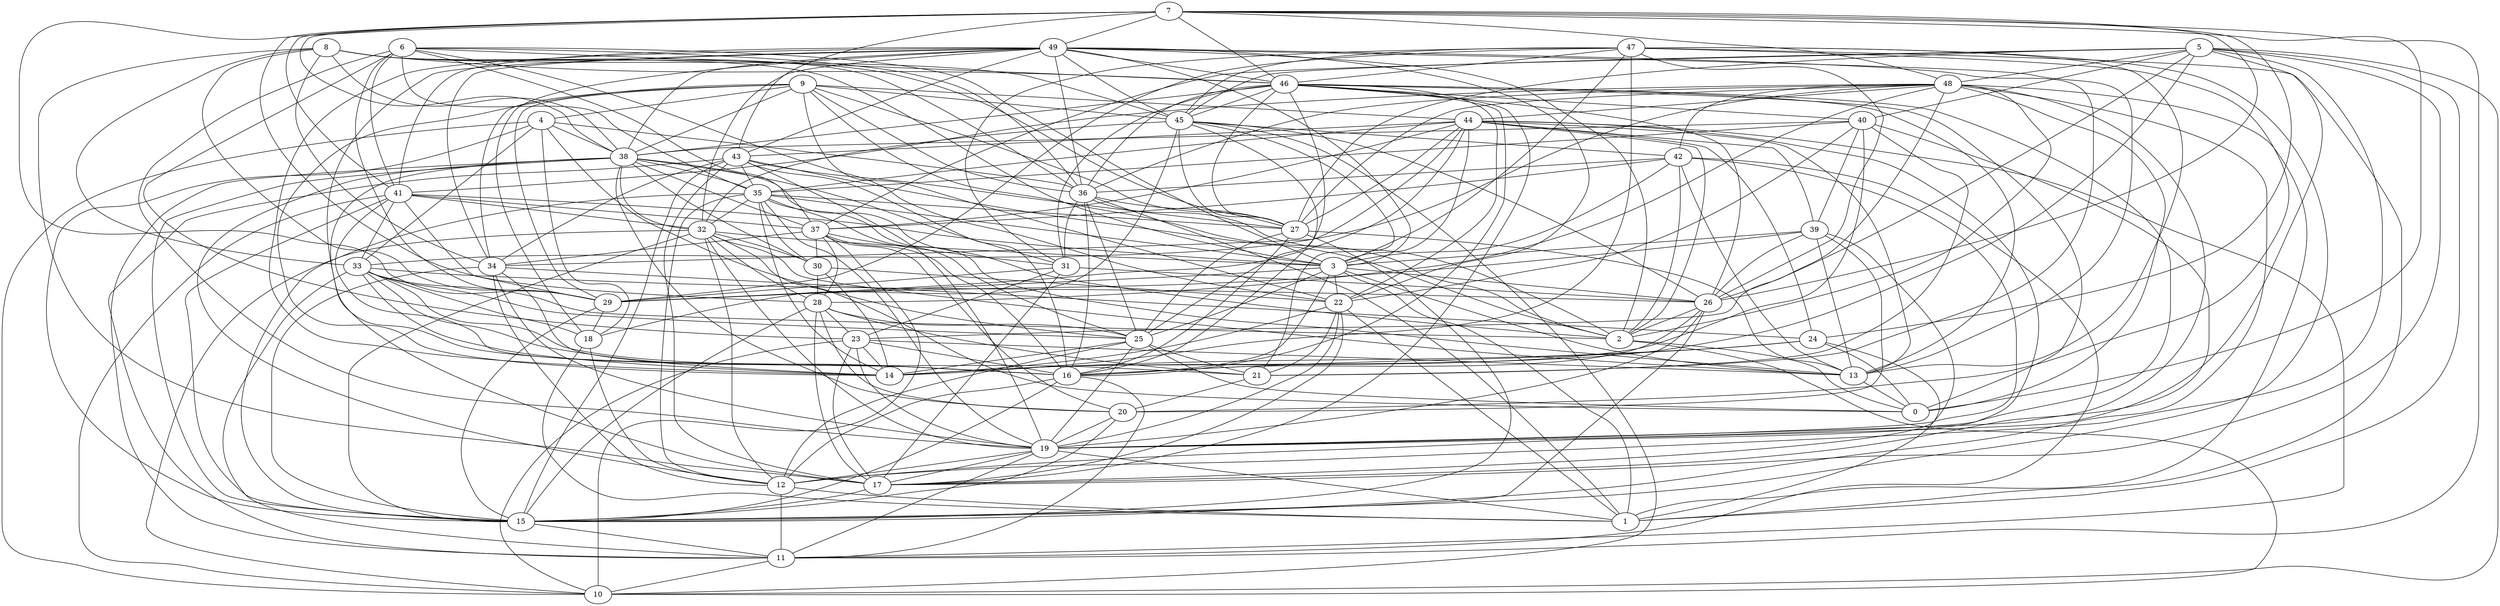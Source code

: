 digraph GG_graph {

subgraph G_graph {
edge [color = black]
"20" -> "19" [dir = none]
"24" -> "14" [dir = none]
"24" -> "0" [dir = none]
"24" -> "1" [dir = none]
"24" -> "16" [dir = none]
"29" -> "15" [dir = none]
"29" -> "18" [dir = none]
"18" -> "12" [dir = none]
"8" -> "36" [dir = none]
"8" -> "45" [dir = none]
"8" -> "38" [dir = none]
"8" -> "34" [dir = none]
"8" -> "29" [dir = none]
"8" -> "27" [dir = none]
"4" -> "33" [dir = none]
"4" -> "10" [dir = none]
"25" -> "19" [dir = none]
"22" -> "19" [dir = none]
"48" -> "1" [dir = none]
"48" -> "42" [dir = none]
"48" -> "19" [dir = none]
"48" -> "15" [dir = none]
"48" -> "0" [dir = none]
"33" -> "25" [dir = none]
"33" -> "16" [dir = none]
"33" -> "21" [dir = none]
"39" -> "17" [dir = none]
"39" -> "13" [dir = none]
"39" -> "20" [dir = none]
"39" -> "3" [dir = none]
"37" -> "10" [dir = none]
"37" -> "16" [dir = none]
"37" -> "30" [dir = none]
"37" -> "28" [dir = none]
"37" -> "31" [dir = none]
"37" -> "34" [dir = none]
"9" -> "38" [dir = none]
"9" -> "44" [dir = none]
"9" -> "36" [dir = none]
"9" -> "4" [dir = none]
"9" -> "45" [dir = none]
"9" -> "2" [dir = none]
"5" -> "26" [dir = none]
"5" -> "45" [dir = none]
"5" -> "14" [dir = none]
"35" -> "30" [dir = none]
"35" -> "3" [dir = none]
"35" -> "32" [dir = none]
"35" -> "12" [dir = none]
"27" -> "13" [dir = none]
"27" -> "15" [dir = none]
"27" -> "16" [dir = none]
"7" -> "38" [dir = none]
"7" -> "41" [dir = none]
"7" -> "29" [dir = none]
"7" -> "0" [dir = none]
"7" -> "11" [dir = none]
"7" -> "48" [dir = none]
"7" -> "46" [dir = none]
"42" -> "2" [dir = none]
"42" -> "11" [dir = none]
"42" -> "37" [dir = none]
"42" -> "36" [dir = none]
"49" -> "18" [dir = none]
"49" -> "3" [dir = none]
"49" -> "22" [dir = none]
"49" -> "36" [dir = none]
"49" -> "46" [dir = none]
"16" -> "15" [dir = none]
"16" -> "11" [dir = none]
"47" -> "20" [dir = none]
"47" -> "31" [dir = none]
"47" -> "15" [dir = none]
"47" -> "46" [dir = none]
"47" -> "3" [dir = none]
"43" -> "34" [dir = none]
"43" -> "11" [dir = none]
"43" -> "15" [dir = none]
"43" -> "27" [dir = none]
"43" -> "16" [dir = none]
"36" -> "25" [dir = none]
"36" -> "1" [dir = none]
"36" -> "2" [dir = none]
"36" -> "31" [dir = none]
"36" -> "27" [dir = none]
"36" -> "16" [dir = none]
"23" -> "19" [dir = none]
"23" -> "13" [dir = none]
"23" -> "17" [dir = none]
"23" -> "16" [dir = none]
"23" -> "14" [dir = none]
"23" -> "10" [dir = none]
"45" -> "32" [dir = none]
"45" -> "21" [dir = none]
"45" -> "18" [dir = none]
"45" -> "27" [dir = none]
"3" -> "29" [dir = none]
"3" -> "16" [dir = none]
"3" -> "1" [dir = none]
"6" -> "37" [dir = none]
"6" -> "3" [dir = none]
"6" -> "22" [dir = none]
"6" -> "23" [dir = none]
"30" -> "28" [dir = none]
"26" -> "15" [dir = none]
"26" -> "16" [dir = none]
"32" -> "3" [dir = none]
"32" -> "0" [dir = none]
"32" -> "15" [dir = none]
"32" -> "13" [dir = none]
"32" -> "12" [dir = none]
"32" -> "30" [dir = none]
"32" -> "28" [dir = none]
"41" -> "10" [dir = none]
"41" -> "3" [dir = none]
"41" -> "32" [dir = none]
"41" -> "37" [dir = none]
"41" -> "33" [dir = none]
"41" -> "16" [dir = none]
"28" -> "15" [dir = none]
"46" -> "16" [dir = none]
"46" -> "40" [dir = none]
"46" -> "0" [dir = none]
"46" -> "38" [dir = none]
"46" -> "25" [dir = none]
"46" -> "17" [dir = none]
"46" -> "31" [dir = none]
"46" -> "22" [dir = none]
"46" -> "26" [dir = none]
"40" -> "21" [dir = none]
"40" -> "35" [dir = none]
"40" -> "14" [dir = none]
"40" -> "17" [dir = none]
"38" -> "20" [dir = none]
"38" -> "12" [dir = none]
"38" -> "37" [dir = none]
"38" -> "15" [dir = none]
"34" -> "14" [dir = none]
"34" -> "12" [dir = none]
"34" -> "19" [dir = none]
"31" -> "17" [dir = none]
"12" -> "1" [dir = none]
"12" -> "11" [dir = none]
"44" -> "35" [dir = none]
"44" -> "37" [dir = none]
"44" -> "34" [dir = none]
"44" -> "13" [dir = none]
"11" -> "10" [dir = none]
"7" -> "49" [dir = none]
"9" -> "14" [dir = none]
"49" -> "32" [dir = none]
"43" -> "35" [dir = none]
"4" -> "38" [dir = none]
"28" -> "23" [dir = none]
"33" -> "26" [dir = none]
"25" -> "0" [dir = none]
"26" -> "2" [dir = none]
"25" -> "12" [dir = none]
"13" -> "0" [dir = none]
"47" -> "26" [dir = none]
"45" -> "26" [dir = none]
"35" -> "14" [dir = none]
"31" -> "26" [dir = none]
"7" -> "28" [dir = none]
"47" -> "1" [dir = none]
"44" -> "2" [dir = none]
"16" -> "12" [dir = none]
"4" -> "18" [dir = none]
"39" -> "29" [dir = none]
"7" -> "24" [dir = none]
"42" -> "19" [dir = none]
"8" -> "17" [dir = none]
"42" -> "13" [dir = none]
"35" -> "15" [dir = none]
"47" -> "14" [dir = none]
"47" -> "45" [dir = none]
"26" -> "19" [dir = none]
"44" -> "39" [dir = none]
"9" -> "27" [dir = none]
"34" -> "24" [dir = none]
"49" -> "2" [dir = none]
"5" -> "27" [dir = none]
"22" -> "14" [dir = none]
"2" -> "0" [dir = none]
"49" -> "41" [dir = none]
"49" -> "13" [dir = none]
"3" -> "13" [dir = none]
"44" -> "11" [dir = none]
"7" -> "26" [dir = none]
"3" -> "22" [dir = none]
"6" -> "19" [dir = none]
"45" -> "10" [dir = none]
"35" -> "13" [dir = none]
"20" -> "15" [dir = none]
"48" -> "33" [dir = none]
"5" -> "1" [dir = none]
"2" -> "10" [dir = none]
"48" -> "23" [dir = none]
"35" -> "25" [dir = none]
"48" -> "28" [dir = none]
"32" -> "19" [dir = none]
"41" -> "15" [dir = none]
"5" -> "17" [dir = none]
"19" -> "17" [dir = none]
"44" -> "12" [dir = none]
"8" -> "3" [dir = none]
"6" -> "46" [dir = none]
"48" -> "2" [dir = none]
"3" -> "26" [dir = none]
"33" -> "14" [dir = none]
"25" -> "21" [dir = none]
"33" -> "18" [dir = none]
"47" -> "29" [dir = none]
"19" -> "11" [dir = none]
"30" -> "22" [dir = none]
"45" -> "16" [dir = none]
"7" -> "43" [dir = none]
"31" -> "29" [dir = none]
"46" -> "13" [dir = none]
"38" -> "31" [dir = none]
"5" -> "40" [dir = none]
"33" -> "2" [dir = none]
"25" -> "14" [dir = none]
"49" -> "38" [dir = none]
"43" -> "2" [dir = none]
"44" -> "27" [dir = none]
"39" -> "26" [dir = none]
"22" -> "21" [dir = none]
"28" -> "20" [dir = none]
"18" -> "1" [dir = none]
"48" -> "44" [dir = none]
"32" -> "10" [dir = none]
"38" -> "32" [dir = none]
"4" -> "15" [dir = none]
"38" -> "11" [dir = none]
"42" -> "3" [dir = none]
"38" -> "35" [dir = none]
"44" -> "3" [dir = none]
"49" -> "21" [dir = none]
"9" -> "29" [dir = none]
"44" -> "29" [dir = none]
"5" -> "37" [dir = none]
"41" -> "29" [dir = none]
"27" -> "25" [dir = none]
"49" -> "16" [dir = none]
"49" -> "34" [dir = none]
"46" -> "27" [dir = none]
"3" -> "25" [dir = none]
"49" -> "45" [dir = none]
"49" -> "14" [dir = none]
"30" -> "14" [dir = none]
"43" -> "19" [dir = none]
"6" -> "41" [dir = none]
"21" -> "20" [dir = none]
"46" -> "36" [dir = none]
"49" -> "43" [dir = none]
"19" -> "12" [dir = none]
"31" -> "23" [dir = none]
"9" -> "34" [dir = none]
"17" -> "15" [dir = none]
"37" -> "20" [dir = none]
"5" -> "19" [dir = none]
"46" -> "19" [dir = none]
"48" -> "36" [dir = none]
"28" -> "17" [dir = none]
"22" -> "17" [dir = none]
"15" -> "11" [dir = none]
"33" -> "11" [dir = none]
"5" -> "48" [dir = none]
"40" -> "38" [dir = none]
"40" -> "39" [dir = none]
"48" -> "27" [dir = none]
"40" -> "22" [dir = none]
"45" -> "42" [dir = none]
"8" -> "33" [dir = none]
"44" -> "24" [dir = none]
"28" -> "25" [dir = none]
"6" -> "36" [dir = none]
"43" -> "17" [dir = none]
"4" -> "36" [dir = none]
"6" -> "35" [dir = none]
"22" -> "1" [dir = none]
"46" -> "45" [dir = none]
"38" -> "2" [dir = none]
"8" -> "46" [dir = none]
"28" -> "21" [dir = none]
"47" -> "13" [dir = none]
"35" -> "19" [dir = none]
"38" -> "30" [dir = none]
"38" -> "17" [dir = none]
"9" -> "22" [dir = none]
"44" -> "43" [dir = none]
"34" -> "15" [dir = none]
"48" -> "41" [dir = none]
"5" -> "10" [dir = none]
"35" -> "27" [dir = none]
"19" -> "1" [dir = none]
"4" -> "25" [dir = none]
"6" -> "29" [dir = none]
"5" -> "12" [dir = none]
}

}
